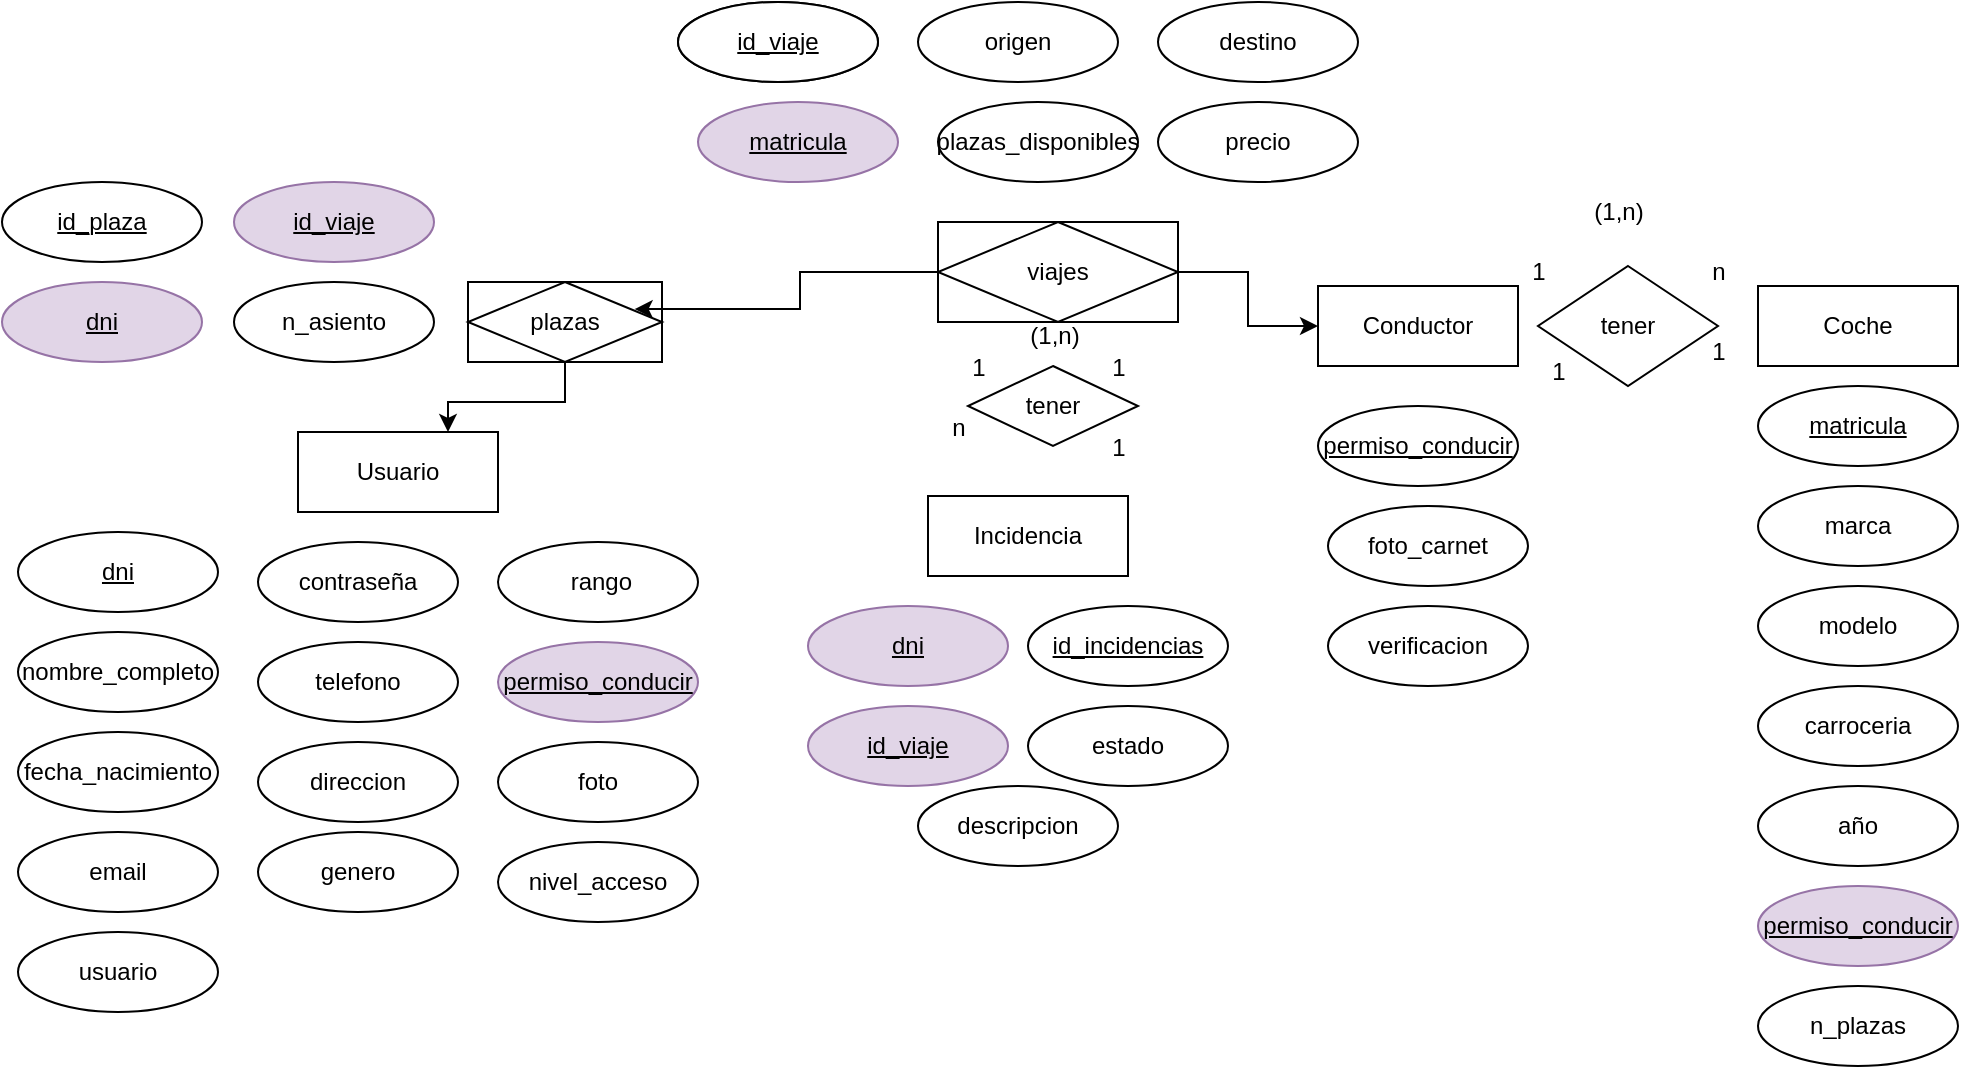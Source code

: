 <mxfile version="24.7.13">
  <diagram name="Página-1" id="WH_XUDzde9THNt4Eo2t5">
    <mxGraphModel dx="2291" dy="667" grid="1" gridSize="10" guides="1" tooltips="1" connect="1" arrows="1" fold="1" page="1" pageScale="1" pageWidth="827" pageHeight="1169" math="0" shadow="0">
      <root>
        <mxCell id="0" />
        <mxCell id="1" parent="0" />
        <mxCell id="JoLdyginigCr9SkEDwe3-1" value="Usuario" style="whiteSpace=wrap;html=1;align=center;" parent="1" vertex="1">
          <mxGeometry x="-460" y="245" width="100" height="40" as="geometry" />
        </mxCell>
        <mxCell id="JoLdyginigCr9SkEDwe3-4" value="Conductor" style="whiteSpace=wrap;html=1;align=center;" parent="1" vertex="1">
          <mxGeometry x="50" y="172" width="100" height="40" as="geometry" />
        </mxCell>
        <mxCell id="JoLdyginigCr9SkEDwe3-5" value="nombre_completo" style="ellipse;whiteSpace=wrap;html=1;align=center;" parent="1" vertex="1">
          <mxGeometry x="-600" y="345" width="100" height="40" as="geometry" />
        </mxCell>
        <mxCell id="JoLdyginigCr9SkEDwe3-6" value="dni" style="ellipse;whiteSpace=wrap;html=1;align=center;fontStyle=4;" parent="1" vertex="1">
          <mxGeometry x="-600" y="295" width="100" height="40" as="geometry" />
        </mxCell>
        <mxCell id="JoLdyginigCr9SkEDwe3-8" value="fecha_nacimiento" style="ellipse;whiteSpace=wrap;html=1;align=center;" parent="1" vertex="1">
          <mxGeometry x="-600" y="395" width="100" height="40" as="geometry" />
        </mxCell>
        <mxCell id="JoLdyginigCr9SkEDwe3-9" value="email" style="ellipse;whiteSpace=wrap;html=1;align=center;" parent="1" vertex="1">
          <mxGeometry x="-600" y="445" width="100" height="40" as="geometry" />
        </mxCell>
        <mxCell id="JoLdyginigCr9SkEDwe3-10" value="usuario" style="ellipse;whiteSpace=wrap;html=1;align=center;" parent="1" vertex="1">
          <mxGeometry x="-600" y="495" width="100" height="40" as="geometry" />
        </mxCell>
        <mxCell id="JoLdyginigCr9SkEDwe3-11" value="contraseña" style="ellipse;whiteSpace=wrap;html=1;align=center;" parent="1" vertex="1">
          <mxGeometry x="-480" y="300" width="100" height="40" as="geometry" />
        </mxCell>
        <mxCell id="JoLdyginigCr9SkEDwe3-12" value="telefono" style="ellipse;whiteSpace=wrap;html=1;align=center;" parent="1" vertex="1">
          <mxGeometry x="-480" y="350" width="100" height="40" as="geometry" />
        </mxCell>
        <mxCell id="JoLdyginigCr9SkEDwe3-13" value="direccion" style="ellipse;whiteSpace=wrap;html=1;align=center;" parent="1" vertex="1">
          <mxGeometry x="-480" y="400" width="100" height="40" as="geometry" />
        </mxCell>
        <mxCell id="JoLdyginigCr9SkEDwe3-14" value="genero" style="ellipse;whiteSpace=wrap;html=1;align=center;" parent="1" vertex="1">
          <mxGeometry x="-480" y="445" width="100" height="40" as="geometry" />
        </mxCell>
        <mxCell id="JoLdyginigCr9SkEDwe3-15" value="&amp;nbsp;rango" style="ellipse;whiteSpace=wrap;html=1;align=center;" parent="1" vertex="1">
          <mxGeometry x="-360" y="300" width="100" height="40" as="geometry" />
        </mxCell>
        <mxCell id="JoLdyginigCr9SkEDwe3-17" value="permiso_conducir" style="ellipse;whiteSpace=wrap;html=1;align=center;fontStyle=4;fillColor=#e1d5e7;strokeColor=#9673a6;" parent="1" vertex="1">
          <mxGeometry x="-360" y="350" width="100" height="40" as="geometry" />
        </mxCell>
        <mxCell id="JoLdyginigCr9SkEDwe3-18" value="permiso_conducir" style="ellipse;whiteSpace=wrap;html=1;align=center;fontStyle=4;" parent="1" vertex="1">
          <mxGeometry x="50" y="232" width="100" height="40" as="geometry" />
        </mxCell>
        <mxCell id="JoLdyginigCr9SkEDwe3-19" value="verificacion" style="ellipse;whiteSpace=wrap;html=1;align=center;" parent="1" vertex="1">
          <mxGeometry x="55" y="332" width="100" height="40" as="geometry" />
        </mxCell>
        <mxCell id="JoLdyginigCr9SkEDwe3-20" value="marca" style="ellipse;whiteSpace=wrap;html=1;align=center;" parent="1" vertex="1">
          <mxGeometry x="270" y="272" width="100" height="40" as="geometry" />
        </mxCell>
        <mxCell id="JoLdyginigCr9SkEDwe3-21" value="modelo" style="ellipse;whiteSpace=wrap;html=1;align=center;" parent="1" vertex="1">
          <mxGeometry x="270" y="322" width="100" height="40" as="geometry" />
        </mxCell>
        <mxCell id="JoLdyginigCr9SkEDwe3-22" value="carroceria" style="ellipse;whiteSpace=wrap;html=1;align=center;" parent="1" vertex="1">
          <mxGeometry x="270" y="372" width="100" height="40" as="geometry" />
        </mxCell>
        <mxCell id="JoLdyginigCr9SkEDwe3-24" value="año" style="ellipse;whiteSpace=wrap;html=1;align=center;" parent="1" vertex="1">
          <mxGeometry x="270" y="422" width="100" height="40" as="geometry" />
        </mxCell>
        <mxCell id="JoLdyginigCr9SkEDwe3-26" value="matricula" style="ellipse;whiteSpace=wrap;html=1;align=center;fontStyle=4;" parent="1" vertex="1">
          <mxGeometry x="270" y="222" width="100" height="40" as="geometry" />
        </mxCell>
        <mxCell id="JoLdyginigCr9SkEDwe3-27" value="Coche" style="whiteSpace=wrap;html=1;align=center;" parent="1" vertex="1">
          <mxGeometry x="270" y="172" width="100" height="40" as="geometry" />
        </mxCell>
        <mxCell id="JoLdyginigCr9SkEDwe3-29" value="permiso_conducir" style="ellipse;whiteSpace=wrap;html=1;align=center;fontStyle=4;fillColor=#e1d5e7;strokeColor=#9673a6;" parent="1" vertex="1">
          <mxGeometry x="270" y="472" width="100" height="40" as="geometry" />
        </mxCell>
        <mxCell id="JoLdyginigCr9SkEDwe3-30" value="foto" style="ellipse;whiteSpace=wrap;html=1;align=center;" parent="1" vertex="1">
          <mxGeometry x="-360" y="400" width="100" height="40" as="geometry" />
        </mxCell>
        <mxCell id="JoLdyginigCr9SkEDwe3-31" value="foto_carnet" style="ellipse;whiteSpace=wrap;html=1;align=center;" parent="1" vertex="1">
          <mxGeometry x="55" y="282" width="100" height="40" as="geometry" />
        </mxCell>
        <mxCell id="JoLdyginigCr9SkEDwe3-33" value="id_viaje" style="ellipse;whiteSpace=wrap;html=1;align=center;fontStyle=4;" parent="1" vertex="1">
          <mxGeometry x="-270" y="30" width="100" height="40" as="geometry" />
        </mxCell>
        <mxCell id="JoLdyginigCr9SkEDwe3-34" value="origen" style="ellipse;whiteSpace=wrap;html=1;align=center;" parent="1" vertex="1">
          <mxGeometry x="-150" y="30" width="100" height="40" as="geometry" />
        </mxCell>
        <mxCell id="JoLdyginigCr9SkEDwe3-35" value="destino" style="ellipse;whiteSpace=wrap;html=1;align=center;" parent="1" vertex="1">
          <mxGeometry x="-30" y="30" width="100" height="40" as="geometry" />
        </mxCell>
        <mxCell id="JoLdyginigCr9SkEDwe3-44" value="n_asiento" style="ellipse;whiteSpace=wrap;html=1;align=center;" parent="1" vertex="1">
          <mxGeometry x="-492" y="170" width="100" height="40" as="geometry" />
        </mxCell>
        <mxCell id="JoLdyginigCr9SkEDwe3-45" value="n_plazas" style="ellipse;whiteSpace=wrap;html=1;align=center;" parent="1" vertex="1">
          <mxGeometry x="270" y="522" width="100" height="40" as="geometry" />
        </mxCell>
        <mxCell id="JoLdyginigCr9SkEDwe3-46" value="matricula" style="ellipse;whiteSpace=wrap;html=1;align=center;fontStyle=4;fillColor=#e1d5e7;strokeColor=#9673a6;" parent="1" vertex="1">
          <mxGeometry x="-260" y="80" width="100" height="40" as="geometry" />
        </mxCell>
        <mxCell id="JoLdyginigCr9SkEDwe3-51" value="nivel_acceso" style="ellipse;whiteSpace=wrap;html=1;align=center;" parent="1" vertex="1">
          <mxGeometry x="-360" y="450" width="100" height="40" as="geometry" />
        </mxCell>
        <mxCell id="JoLdyginigCr9SkEDwe3-54" value="id_viaje" style="ellipse;whiteSpace=wrap;html=1;align=center;fontStyle=4;" parent="1" vertex="1">
          <mxGeometry x="-270" y="30" width="100" height="40" as="geometry" />
        </mxCell>
        <mxCell id="JoLdyginigCr9SkEDwe3-55" value="id_viaje" style="ellipse;whiteSpace=wrap;html=1;align=center;fontStyle=4;fillColor=#e1d5e7;strokeColor=#9673a6;" parent="1" vertex="1">
          <mxGeometry x="-492" y="120" width="100" height="40" as="geometry" />
        </mxCell>
        <mxCell id="JoLdyginigCr9SkEDwe3-56" value="dni" style="ellipse;whiteSpace=wrap;html=1;align=center;fontStyle=4;fillColor=#e1d5e7;strokeColor=#9673a6;" parent="1" vertex="1">
          <mxGeometry x="-608" y="170" width="100" height="40" as="geometry" />
        </mxCell>
        <mxCell id="JoLdyginigCr9SkEDwe3-58" value="plazas_disponibles" style="ellipse;whiteSpace=wrap;html=1;align=center;" parent="1" vertex="1">
          <mxGeometry x="-140" y="80" width="100" height="40" as="geometry" />
        </mxCell>
        <mxCell id="JoLdyginigCr9SkEDwe3-59" value="id_plaza" style="ellipse;whiteSpace=wrap;html=1;align=center;fontStyle=4;" parent="1" vertex="1">
          <mxGeometry x="-608" y="120" width="100" height="40" as="geometry" />
        </mxCell>
        <mxCell id="JoLdyginigCr9SkEDwe3-61" value="precio" style="ellipse;whiteSpace=wrap;html=1;align=center;" parent="1" vertex="1">
          <mxGeometry x="-30" y="80" width="100" height="40" as="geometry" />
        </mxCell>
        <mxCell id="JoLdyginigCr9SkEDwe3-66" value="Incidencia" style="whiteSpace=wrap;html=1;align=center;" parent="1" vertex="1">
          <mxGeometry x="-145" y="277" width="100" height="40" as="geometry" />
        </mxCell>
        <mxCell id="JoLdyginigCr9SkEDwe3-67" value="id_viaje" style="ellipse;whiteSpace=wrap;html=1;align=center;fontStyle=4;fillColor=#e1d5e7;strokeColor=#9673a6;" parent="1" vertex="1">
          <mxGeometry x="-205" y="382" width="100" height="40" as="geometry" />
        </mxCell>
        <mxCell id="JoLdyginigCr9SkEDwe3-68" value="dni" style="ellipse;whiteSpace=wrap;html=1;align=center;fontStyle=4;fillColor=#e1d5e7;strokeColor=#9673a6;" parent="1" vertex="1">
          <mxGeometry x="-205" y="332" width="100" height="40" as="geometry" />
        </mxCell>
        <mxCell id="JoLdyginigCr9SkEDwe3-69" value="descripcion" style="ellipse;whiteSpace=wrap;html=1;align=center;" parent="1" vertex="1">
          <mxGeometry x="-150" y="422" width="100" height="40" as="geometry" />
        </mxCell>
        <mxCell id="JoLdyginigCr9SkEDwe3-71" value="tener" style="shape=rhombus;perimeter=rhombusPerimeter;whiteSpace=wrap;html=1;align=center;" parent="1" vertex="1">
          <mxGeometry x="160" y="162" width="90" height="60" as="geometry" />
        </mxCell>
        <mxCell id="BR2CXiY8fAvDm89jnZAa-1" value="&lt;u&gt;id_incidencias&lt;/u&gt;" style="ellipse;whiteSpace=wrap;html=1;align=center;" vertex="1" parent="1">
          <mxGeometry x="-95" y="332" width="100" height="40" as="geometry" />
        </mxCell>
        <mxCell id="BR2CXiY8fAvDm89jnZAa-2" value="estado" style="ellipse;whiteSpace=wrap;html=1;align=center;" vertex="1" parent="1">
          <mxGeometry x="-95" y="382" width="100" height="40" as="geometry" />
        </mxCell>
        <mxCell id="BR2CXiY8fAvDm89jnZAa-12" style="edgeStyle=orthogonalEdgeStyle;rounded=0;orthogonalLoop=1;jettySize=auto;html=1;exitX=1;exitY=0.5;exitDx=0;exitDy=0;entryX=0;entryY=0.5;entryDx=0;entryDy=0;" edge="1" parent="1" source="BR2CXiY8fAvDm89jnZAa-3" target="JoLdyginigCr9SkEDwe3-4">
          <mxGeometry relative="1" as="geometry" />
        </mxCell>
        <mxCell id="BR2CXiY8fAvDm89jnZAa-3" value="viajes" style="shape=associativeEntity;whiteSpace=wrap;html=1;align=center;" vertex="1" parent="1">
          <mxGeometry x="-140" y="140" width="120" height="50" as="geometry" />
        </mxCell>
        <mxCell id="BR2CXiY8fAvDm89jnZAa-11" style="edgeStyle=orthogonalEdgeStyle;rounded=0;orthogonalLoop=1;jettySize=auto;html=1;exitX=0.5;exitY=1;exitDx=0;exitDy=0;entryX=0.75;entryY=0;entryDx=0;entryDy=0;" edge="1" parent="1" source="BR2CXiY8fAvDm89jnZAa-4" target="JoLdyginigCr9SkEDwe3-1">
          <mxGeometry relative="1" as="geometry" />
        </mxCell>
        <mxCell id="BR2CXiY8fAvDm89jnZAa-4" value="plazas" style="shape=associativeEntity;whiteSpace=wrap;html=1;align=center;" vertex="1" parent="1">
          <mxGeometry x="-375" y="170" width="97" height="40" as="geometry" />
        </mxCell>
        <mxCell id="BR2CXiY8fAvDm89jnZAa-5" value="1" style="text;html=1;align=center;verticalAlign=middle;resizable=0;points=[];autosize=1;strokeColor=none;fillColor=none;" vertex="1" parent="1">
          <mxGeometry x="145" y="150" width="30" height="30" as="geometry" />
        </mxCell>
        <mxCell id="BR2CXiY8fAvDm89jnZAa-6" value="n" style="text;html=1;align=center;verticalAlign=middle;resizable=0;points=[];autosize=1;strokeColor=none;fillColor=none;" vertex="1" parent="1">
          <mxGeometry x="235" y="150" width="30" height="30" as="geometry" />
        </mxCell>
        <mxCell id="BR2CXiY8fAvDm89jnZAa-7" value="1" style="text;html=1;align=center;verticalAlign=middle;resizable=0;points=[];autosize=1;strokeColor=none;fillColor=none;" vertex="1" parent="1">
          <mxGeometry x="155" y="200" width="30" height="30" as="geometry" />
        </mxCell>
        <mxCell id="BR2CXiY8fAvDm89jnZAa-8" value="1" style="text;html=1;align=center;verticalAlign=middle;resizable=0;points=[];autosize=1;strokeColor=none;fillColor=none;" vertex="1" parent="1">
          <mxGeometry x="235" y="190" width="30" height="30" as="geometry" />
        </mxCell>
        <mxCell id="BR2CXiY8fAvDm89jnZAa-9" value="(1,n)" style="text;html=1;align=center;verticalAlign=middle;resizable=0;points=[];autosize=1;strokeColor=none;fillColor=none;" vertex="1" parent="1">
          <mxGeometry x="175" y="120" width="50" height="30" as="geometry" />
        </mxCell>
        <mxCell id="BR2CXiY8fAvDm89jnZAa-10" style="edgeStyle=orthogonalEdgeStyle;rounded=0;orthogonalLoop=1;jettySize=auto;html=1;exitX=0;exitY=0.5;exitDx=0;exitDy=0;entryX=0.859;entryY=0.338;entryDx=0;entryDy=0;entryPerimeter=0;" edge="1" parent="1" source="BR2CXiY8fAvDm89jnZAa-3" target="BR2CXiY8fAvDm89jnZAa-4">
          <mxGeometry relative="1" as="geometry">
            <mxPoint x="-228" y="165" as="sourcePoint" />
          </mxGeometry>
        </mxCell>
        <mxCell id="BR2CXiY8fAvDm89jnZAa-13" value="tener" style="shape=rhombus;perimeter=rhombusPerimeter;whiteSpace=wrap;html=1;align=center;" vertex="1" parent="1">
          <mxGeometry x="-125" y="212" width="85" height="40" as="geometry" />
        </mxCell>
        <mxCell id="BR2CXiY8fAvDm89jnZAa-14" value="1" style="text;html=1;align=center;verticalAlign=middle;resizable=0;points=[];autosize=1;strokeColor=none;fillColor=none;" vertex="1" parent="1">
          <mxGeometry x="-135" y="198" width="30" height="30" as="geometry" />
        </mxCell>
        <mxCell id="BR2CXiY8fAvDm89jnZAa-15" value="n" style="text;html=1;align=center;verticalAlign=middle;resizable=0;points=[];autosize=1;strokeColor=none;fillColor=none;" vertex="1" parent="1">
          <mxGeometry x="-145" y="228" width="30" height="30" as="geometry" />
        </mxCell>
        <mxCell id="BR2CXiY8fAvDm89jnZAa-16" value="1" style="text;html=1;align=center;verticalAlign=middle;resizable=0;points=[];autosize=1;strokeColor=none;fillColor=none;" vertex="1" parent="1">
          <mxGeometry x="-65" y="238" width="30" height="30" as="geometry" />
        </mxCell>
        <mxCell id="BR2CXiY8fAvDm89jnZAa-17" value="1" style="text;html=1;align=center;verticalAlign=middle;resizable=0;points=[];autosize=1;strokeColor=none;fillColor=none;" vertex="1" parent="1">
          <mxGeometry x="-65" y="198" width="30" height="30" as="geometry" />
        </mxCell>
        <mxCell id="BR2CXiY8fAvDm89jnZAa-18" value="(1,n)" style="text;html=1;align=center;verticalAlign=middle;resizable=0;points=[];autosize=1;strokeColor=none;fillColor=none;" vertex="1" parent="1">
          <mxGeometry x="-107.5" y="182" width="50" height="30" as="geometry" />
        </mxCell>
      </root>
    </mxGraphModel>
  </diagram>
</mxfile>
